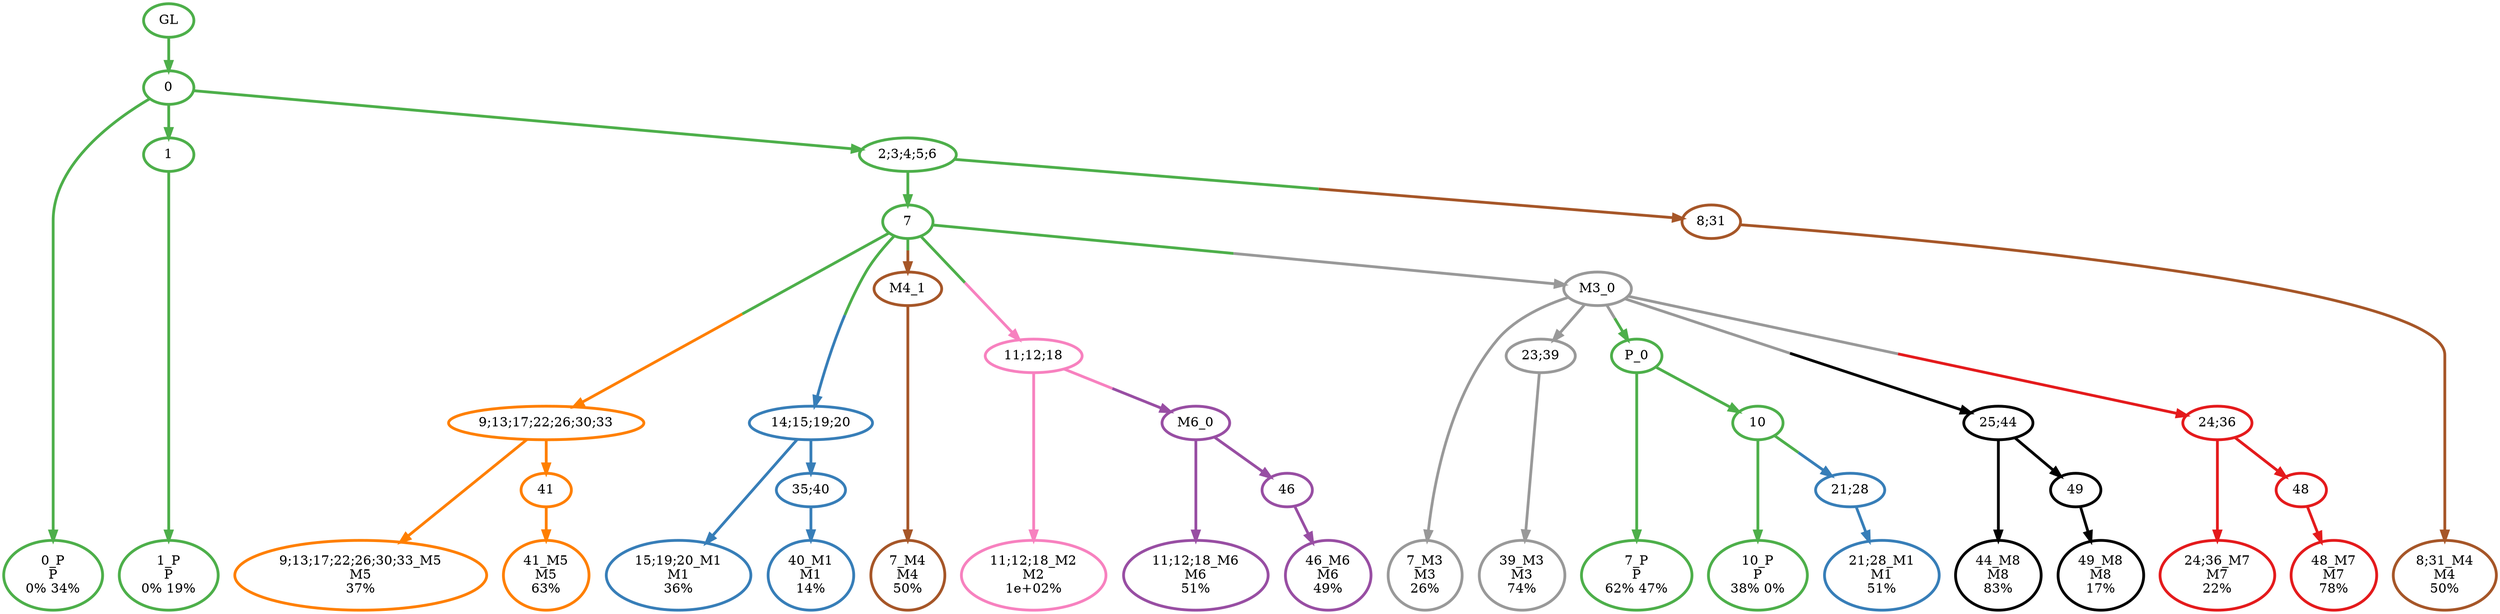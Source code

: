 digraph T {
	{
		rank=same
		40 [penwidth=3,colorscheme=set19,color=3,label="0_P\nP\n0% 34%"]
		38 [penwidth=3,colorscheme=set19,color=3,label="1_P\nP\n0% 19%"]
		35 [penwidth=3,colorscheme=set19,color=3,label="7_P\nP\n62% 47%"]
		33 [penwidth=3,colorscheme=set19,color=3,label="10_P\nP\n38% 0%"]
		32 [penwidth=3,colorscheme=set19,color=2,label="21;28_M1\nM1\n51%"]
		31 [penwidth=3,colorscheme=set19,color=2,label="15;19;20_M1\nM1\n36%"]
		29 [penwidth=3,colorscheme=set19,color=2,label="40_M1\nM1\n14%"]
		28 [penwidth=3,colorscheme=set19,color=8,label="11;12;18_M2\nM2\n1e+02%"]
		27 [penwidth=3,colorscheme=set19,color=9,label="7_M3\nM3\n26%"]
		25 [penwidth=3,colorscheme=set19,color=9,label="39_M3\nM3\n74%"]
		24 [penwidth=3,colorscheme=set19,color=7,label="7_M4\nM4\n50%"]
		23 [penwidth=3,colorscheme=set19,color=7,label="8;31_M4\nM4\n50%"]
		22 [penwidth=3,colorscheme=set19,color=5,label="9;13;17;22;26;30;33_M5\nM5\n37%"]
		20 [penwidth=3,colorscheme=set19,color=5,label="41_M5\nM5\n63%"]
		19 [penwidth=3,colorscheme=set19,color=4,label="11;12;18_M6\nM6\n51%"]
		17 [penwidth=3,colorscheme=set19,color=4,label="46_M6\nM6\n49%"]
		16 [penwidth=3,colorscheme=set19,color=1,label="24;36_M7\nM7\n22%"]
		14 [penwidth=3,colorscheme=set19,color=1,label="48_M7\nM7\n78%"]
		13 [penwidth=3,colorscheme=set19,color=10,label="44_M8\nM8\n83%"]
		11 [penwidth=3,colorscheme=set19,color=10,label="49_M8\nM8\n17%"]
	}
	42 [penwidth=3,colorscheme=set19,color=3,label="GL"]
	41 [penwidth=3,colorscheme=set19,color=3,label="0"]
	39 [penwidth=3,colorscheme=set19,color=3,label="1"]
	37 [penwidth=3,colorscheme=set19,color=3,label="2;3;4;5;6"]
	36 [penwidth=3,colorscheme=set19,color=3,label="7"]
	34 [penwidth=3,colorscheme=set19,color=3,label="10"]
	30 [penwidth=3,colorscheme=set19,color=2,label="35;40"]
	26 [penwidth=3,colorscheme=set19,color=9,label="23;39"]
	21 [penwidth=3,colorscheme=set19,color=5,label="41"]
	18 [penwidth=3,colorscheme=set19,color=4,label="46"]
	15 [penwidth=3,colorscheme=set19,color=1,label="48"]
	12 [penwidth=3,colorscheme=set19,color=10,label="49"]
	10 [penwidth=3,colorscheme=set19,color=3,label="P_0"]
	9 [penwidth=3,colorscheme=set19,color=10,label="25;44"]
	8 [penwidth=3,colorscheme=set19,color=1,label="24;36"]
	7 [penwidth=3,colorscheme=set19,color=4,label="M6_0"]
	6 [penwidth=3,colorscheme=set19,color=5,label="9;13;17;22;26;30;33"]
	5 [penwidth=3,colorscheme=set19,color=2,label="14;15;19;20"]
	4 [penwidth=3,colorscheme=set19,color=2,label="21;28"]
	3 [penwidth=3,colorscheme=set19,color=7,label="8;31"]
	2 [penwidth=3,colorscheme=set19,color=7,label="M4_1"]
	1 [penwidth=3,colorscheme=set19,color=8,label="11;12;18"]
	0 [penwidth=3,colorscheme=set19,color=9,label="M3_0"]
	42 -> 41 [penwidth=3,colorscheme=set19,color=3]
	41 -> 40 [penwidth=3,colorscheme=set19,color=3]
	41 -> 39 [penwidth=3,colorscheme=set19,color=3]
	41 -> 37 [penwidth=3,colorscheme=set19,color=3]
	39 -> 38 [penwidth=3,colorscheme=set19,color=3]
	37 -> 36 [penwidth=3,colorscheme=set19,color=3]
	37 -> 3 [penwidth=3,colorscheme=set19,color="3;0.5:7"]
	36 -> 2 [penwidth=3,colorscheme=set19,color="3;0.5:7"]
	36 -> 0 [penwidth=3,colorscheme=set19,color="3;0.5:9"]
	36 -> 6 [penwidth=3,colorscheme=set19,color="3;0.5:5"]
	36 -> 1 [penwidth=3,colorscheme=set19,color="3;0.5:8"]
	36 -> 5 [penwidth=3,colorscheme=set19,color="3;0.5:2"]
	34 -> 33 [penwidth=3,colorscheme=set19,color=3]
	34 -> 4 [penwidth=3,colorscheme=set19,color="3;0.5:2"]
	30 -> 29 [penwidth=3,colorscheme=set19,color=2]
	26 -> 25 [penwidth=3,colorscheme=set19,color=9]
	21 -> 20 [penwidth=3,colorscheme=set19,color=5]
	18 -> 17 [penwidth=3,colorscheme=set19,color=4]
	15 -> 14 [penwidth=3,colorscheme=set19,color=1]
	12 -> 11 [penwidth=3,colorscheme=set19,color=10]
	10 -> 35 [penwidth=3,colorscheme=set19,color=3]
	10 -> 34 [penwidth=3,colorscheme=set19,color=3]
	9 -> 13 [penwidth=3,colorscheme=set19,color=10]
	9 -> 12 [penwidth=3,colorscheme=set19,color=10]
	8 -> 16 [penwidth=3,colorscheme=set19,color=1]
	8 -> 15 [penwidth=3,colorscheme=set19,color=1]
	7 -> 19 [penwidth=3,colorscheme=set19,color=4]
	7 -> 18 [penwidth=3,colorscheme=set19,color=4]
	6 -> 22 [penwidth=3,colorscheme=set19,color=5]
	6 -> 21 [penwidth=3,colorscheme=set19,color=5]
	5 -> 31 [penwidth=3,colorscheme=set19,color=2]
	5 -> 30 [penwidth=3,colorscheme=set19,color=2]
	4 -> 32 [penwidth=3,colorscheme=set19,color=2]
	3 -> 23 [penwidth=3,colorscheme=set19,color=7]
	2 -> 24 [penwidth=3,colorscheme=set19,color=7]
	1 -> 7 [penwidth=3,colorscheme=set19,color="8;0.5:4"]
	1 -> 28 [penwidth=3,colorscheme=set19,color=8]
	0 -> 10 [penwidth=3,colorscheme=set19,color="9;0.5:3"]
	0 -> 27 [penwidth=3,colorscheme=set19,color=9]
	0 -> 26 [penwidth=3,colorscheme=set19,color=9]
	0 -> 9 [penwidth=3,colorscheme=set19,color="9;0.5:10"]
	0 -> 8 [penwidth=3,colorscheme=set19,color="9;0.5:1"]
}
